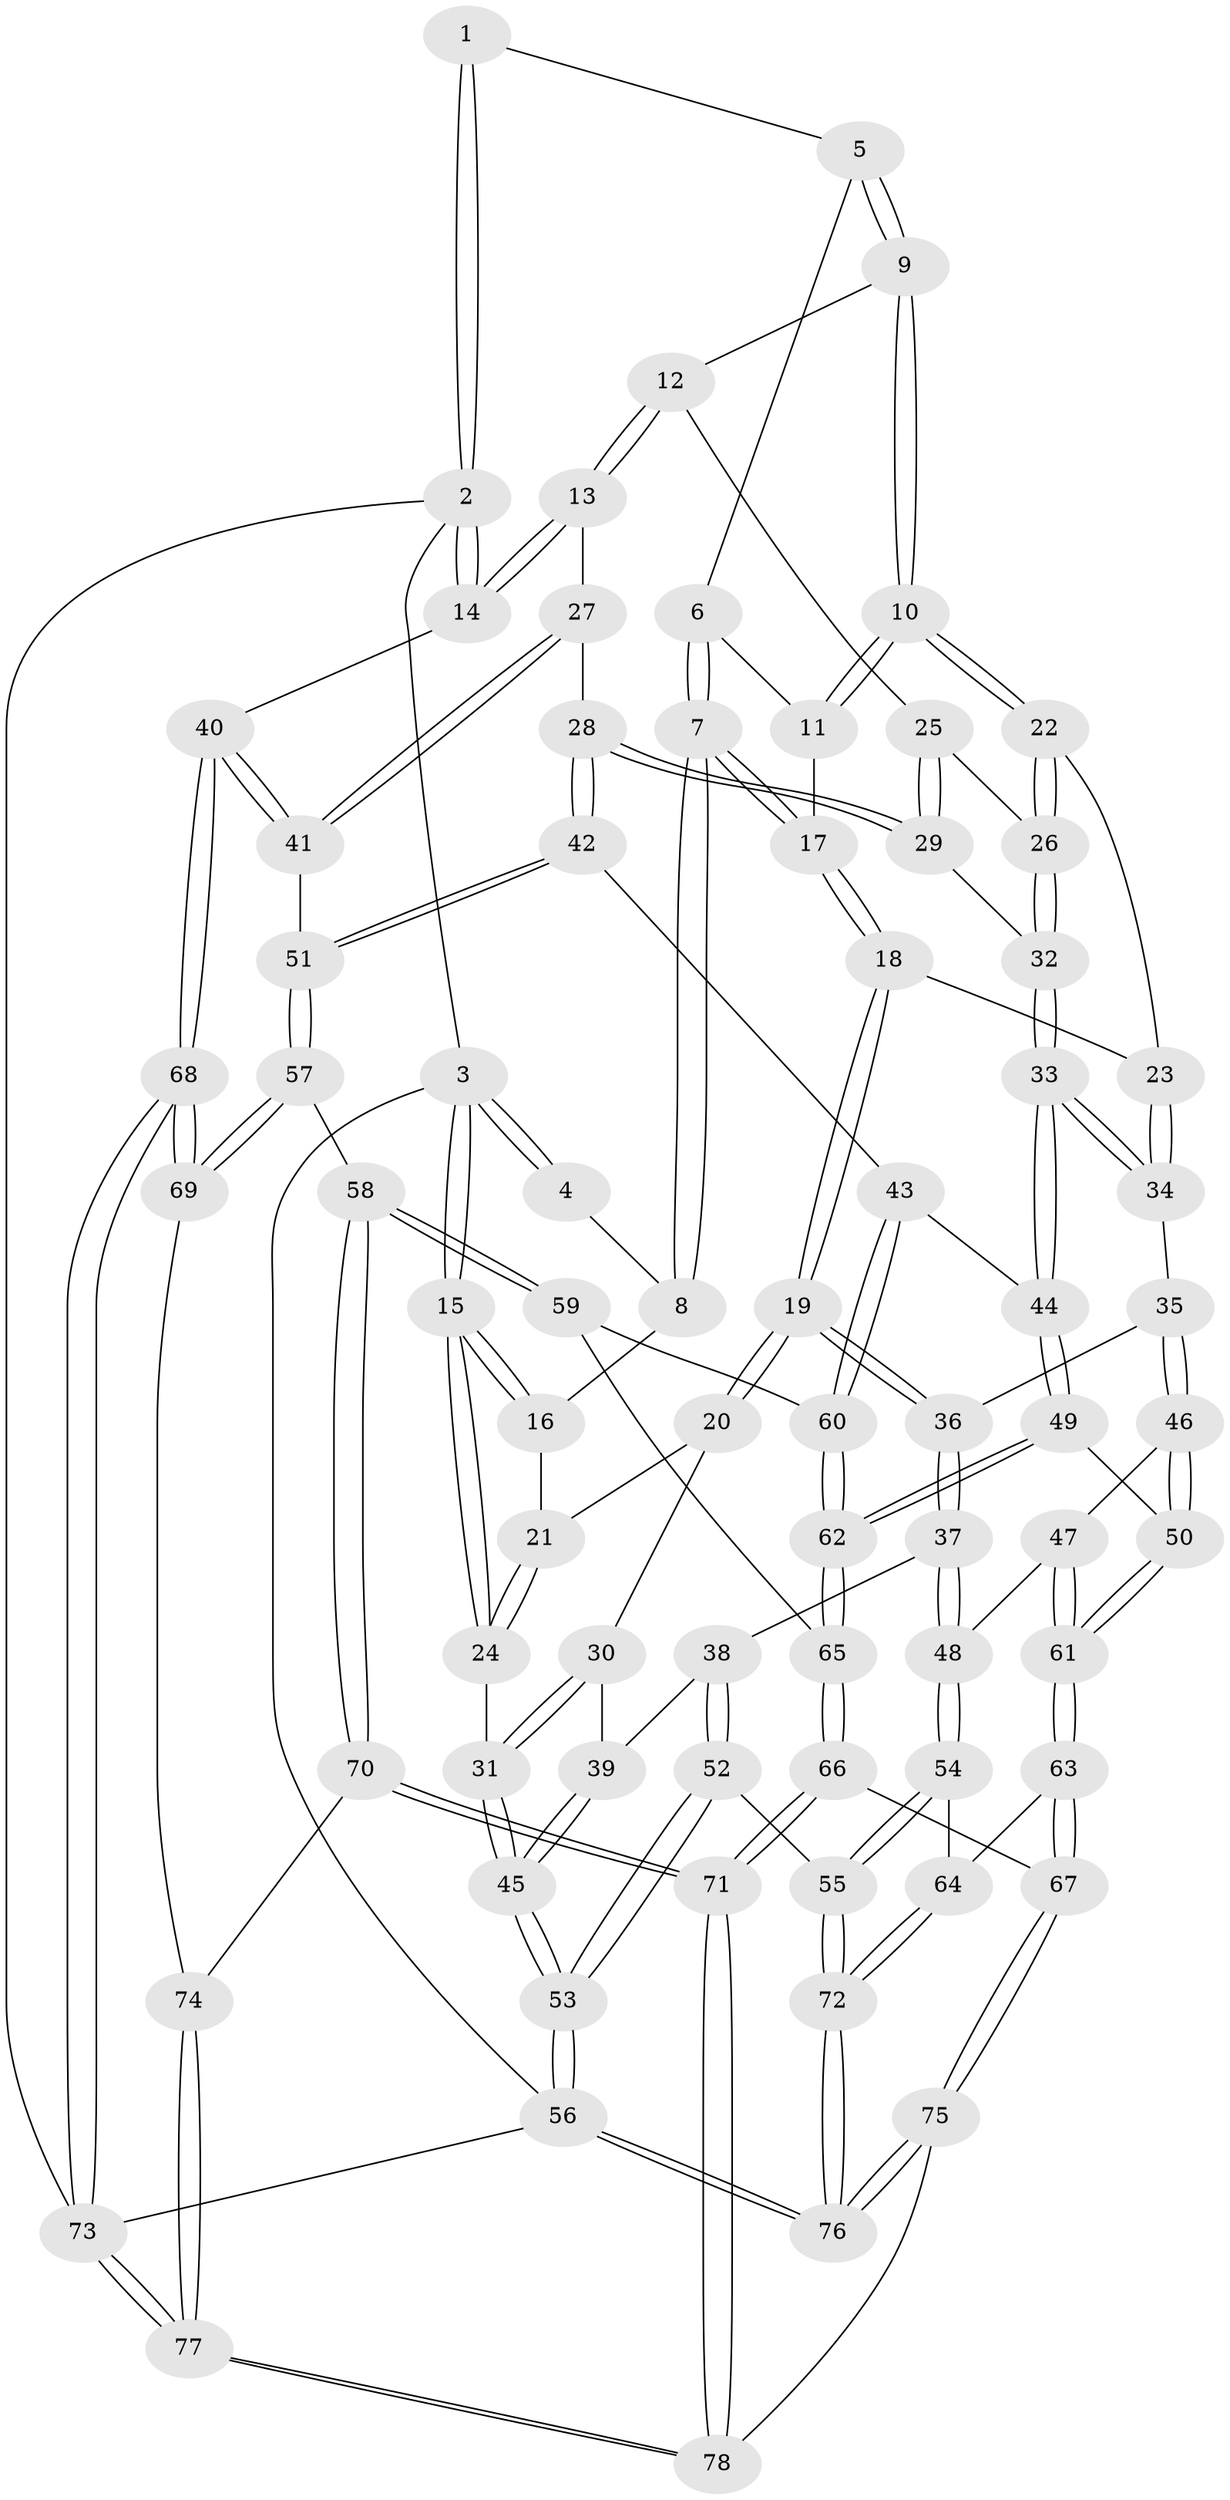 // Generated by graph-tools (version 1.1) at 2025/11/02/27/25 16:11:55]
// undirected, 78 vertices, 192 edges
graph export_dot {
graph [start="1"]
  node [color=gray90,style=filled];
  1 [pos="+0.5944506908161866+0"];
  2 [pos="+1+0"];
  3 [pos="+0+0"];
  4 [pos="+0.3686241240852746+0"];
  5 [pos="+0.6077742898868894+0"];
  6 [pos="+0.5806468514535517+0"];
  7 [pos="+0.3523139399310011+0.15476550580011508"];
  8 [pos="+0.29804551490452325+0.07509937796259228"];
  9 [pos="+0.7182919020350712+0.14055181006116574"];
  10 [pos="+0.5452045033406937+0.2662472353443087"];
  11 [pos="+0.4973276262966118+0.16741589949538976"];
  12 [pos="+0.7743241806406655+0.18045973768482426"];
  13 [pos="+0.9632795285081909+0.21524630325465052"];
  14 [pos="+1+0.13941100835948642"];
  15 [pos="+0+0"];
  16 [pos="+0.15374091089024283+0.12001543105735474"];
  17 [pos="+0.3620357186638313+0.18707859897516452"];
  18 [pos="+0.3434131874586513+0.2916830762334445"];
  19 [pos="+0.32583122488162114+0.30745895640847165"];
  20 [pos="+0.16247155948947894+0.26436281966311787"];
  21 [pos="+0.1493482156429753+0.2092430396018274"];
  22 [pos="+0.5349752570203342+0.2958824641752236"];
  23 [pos="+0.48060036025797265+0.3118976223423062"];
  24 [pos="+0+0.18475722903487507"];
  25 [pos="+0.7024839892273327+0.3080861244144077"];
  26 [pos="+0.586284372982127+0.3484139315547905"];
  27 [pos="+0.8685235206986338+0.38789009197014956"];
  28 [pos="+0.7670008997396648+0.46728726714362134"];
  29 [pos="+0.7311989768174344+0.441934092719372"];
  30 [pos="+0.10095535628835657+0.3299453096021436"];
  31 [pos="+0+0.3575918707592168"];
  32 [pos="+0.5992896327742746+0.4309139316536693"];
  33 [pos="+0.5398253696101868+0.5095344015648902"];
  34 [pos="+0.47714932638232244+0.4749599841688968"];
  35 [pos="+0.38232073927157584+0.4692022615235334"];
  36 [pos="+0.3182771636004083+0.42734539519359444"];
  37 [pos="+0.24223185133744085+0.4865050634060012"];
  38 [pos="+0.2116563076690375+0.4850327583202586"];
  39 [pos="+0.1521890975133148+0.4533124671016273"];
  40 [pos="+1+0.59093087978806"];
  41 [pos="+0.9826547067749092+0.6022804061082891"];
  42 [pos="+0.766973011875813+0.48671931196928386"];
  43 [pos="+0.7070108610100452+0.568142217070153"];
  44 [pos="+0.5495011969991472+0.5523753122495064"];
  45 [pos="+0+0.6198692422041262"];
  46 [pos="+0.38356282049133866+0.5354655946491569"];
  47 [pos="+0.3492961232053438+0.602473646132867"];
  48 [pos="+0.27323486974786354+0.6087085491746342"];
  49 [pos="+0.5244781384203132+0.624898839443313"];
  50 [pos="+0.4827129586671318+0.6396410410866542"];
  51 [pos="+0.9160056294632017+0.6279670260895056"];
  52 [pos="+0.03098310832953063+0.7290773556370869"];
  53 [pos="+0+0.7577749205424681"];
  54 [pos="+0.23534299494151922+0.7005433897777861"];
  55 [pos="+0.0599329454658989+0.7313853970068467"];
  56 [pos="+0+1"];
  57 [pos="+0.9101096707641859+0.635247318326659"];
  58 [pos="+0.7904312136600078+0.7356413537892228"];
  59 [pos="+0.7288809387801523+0.651925656438192"];
  60 [pos="+0.7173791052565319+0.622116063341954"];
  61 [pos="+0.4378393832116348+0.6685337687196945"];
  62 [pos="+0.5506695459347173+0.6575805843211971"];
  63 [pos="+0.3807064573394847+0.7685811298813207"];
  64 [pos="+0.28259428561672983+0.7328134153420133"];
  65 [pos="+0.5708449694165065+0.6910879264830906"];
  66 [pos="+0.6014002208377877+0.7893496495703788"];
  67 [pos="+0.3906144249536278+0.7919694253062434"];
  68 [pos="+1+1"];
  69 [pos="+0.9700193650329255+0.816498740899134"];
  70 [pos="+0.7849743027350434+0.7558022311066764"];
  71 [pos="+0.6445737305785255+0.8354821408839838"];
  72 [pos="+0.23690988597695073+0.8896060120786515"];
  73 [pos="+1+1"];
  74 [pos="+0.8274572734686502+0.803480311005749"];
  75 [pos="+0.3810178324336517+1"];
  76 [pos="+0.35557812565485797+1"];
  77 [pos="+0.961661184897217+1"];
  78 [pos="+0.5882129490702485+1"];
  1 -- 2;
  1 -- 2;
  1 -- 5;
  2 -- 3;
  2 -- 14;
  2 -- 14;
  2 -- 73;
  3 -- 4;
  3 -- 4;
  3 -- 15;
  3 -- 15;
  3 -- 56;
  4 -- 8;
  5 -- 6;
  5 -- 9;
  5 -- 9;
  6 -- 7;
  6 -- 7;
  6 -- 11;
  7 -- 8;
  7 -- 8;
  7 -- 17;
  7 -- 17;
  8 -- 16;
  9 -- 10;
  9 -- 10;
  9 -- 12;
  10 -- 11;
  10 -- 11;
  10 -- 22;
  10 -- 22;
  11 -- 17;
  12 -- 13;
  12 -- 13;
  12 -- 25;
  13 -- 14;
  13 -- 14;
  13 -- 27;
  14 -- 40;
  15 -- 16;
  15 -- 16;
  15 -- 24;
  15 -- 24;
  16 -- 21;
  17 -- 18;
  17 -- 18;
  18 -- 19;
  18 -- 19;
  18 -- 23;
  19 -- 20;
  19 -- 20;
  19 -- 36;
  19 -- 36;
  20 -- 21;
  20 -- 30;
  21 -- 24;
  21 -- 24;
  22 -- 23;
  22 -- 26;
  22 -- 26;
  23 -- 34;
  23 -- 34;
  24 -- 31;
  25 -- 26;
  25 -- 29;
  25 -- 29;
  26 -- 32;
  26 -- 32;
  27 -- 28;
  27 -- 41;
  27 -- 41;
  28 -- 29;
  28 -- 29;
  28 -- 42;
  28 -- 42;
  29 -- 32;
  30 -- 31;
  30 -- 31;
  30 -- 39;
  31 -- 45;
  31 -- 45;
  32 -- 33;
  32 -- 33;
  33 -- 34;
  33 -- 34;
  33 -- 44;
  33 -- 44;
  34 -- 35;
  35 -- 36;
  35 -- 46;
  35 -- 46;
  36 -- 37;
  36 -- 37;
  37 -- 38;
  37 -- 48;
  37 -- 48;
  38 -- 39;
  38 -- 52;
  38 -- 52;
  39 -- 45;
  39 -- 45;
  40 -- 41;
  40 -- 41;
  40 -- 68;
  40 -- 68;
  41 -- 51;
  42 -- 43;
  42 -- 51;
  42 -- 51;
  43 -- 44;
  43 -- 60;
  43 -- 60;
  44 -- 49;
  44 -- 49;
  45 -- 53;
  45 -- 53;
  46 -- 47;
  46 -- 50;
  46 -- 50;
  47 -- 48;
  47 -- 61;
  47 -- 61;
  48 -- 54;
  48 -- 54;
  49 -- 50;
  49 -- 62;
  49 -- 62;
  50 -- 61;
  50 -- 61;
  51 -- 57;
  51 -- 57;
  52 -- 53;
  52 -- 53;
  52 -- 55;
  53 -- 56;
  53 -- 56;
  54 -- 55;
  54 -- 55;
  54 -- 64;
  55 -- 72;
  55 -- 72;
  56 -- 76;
  56 -- 76;
  56 -- 73;
  57 -- 58;
  57 -- 69;
  57 -- 69;
  58 -- 59;
  58 -- 59;
  58 -- 70;
  58 -- 70;
  59 -- 60;
  59 -- 65;
  60 -- 62;
  60 -- 62;
  61 -- 63;
  61 -- 63;
  62 -- 65;
  62 -- 65;
  63 -- 64;
  63 -- 67;
  63 -- 67;
  64 -- 72;
  64 -- 72;
  65 -- 66;
  65 -- 66;
  66 -- 67;
  66 -- 71;
  66 -- 71;
  67 -- 75;
  67 -- 75;
  68 -- 69;
  68 -- 69;
  68 -- 73;
  68 -- 73;
  69 -- 74;
  70 -- 71;
  70 -- 71;
  70 -- 74;
  71 -- 78;
  71 -- 78;
  72 -- 76;
  72 -- 76;
  73 -- 77;
  73 -- 77;
  74 -- 77;
  74 -- 77;
  75 -- 76;
  75 -- 76;
  75 -- 78;
  77 -- 78;
  77 -- 78;
}

